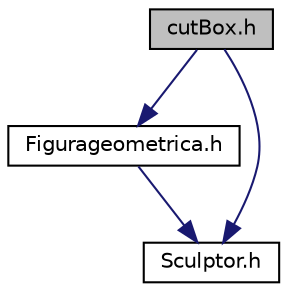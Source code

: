 digraph "cutBox.h"
{
  edge [fontname="Helvetica",fontsize="10",labelfontname="Helvetica",labelfontsize="10"];
  node [fontname="Helvetica",fontsize="10",shape=record];
  Node0 [label="cutBox.h",height=0.2,width=0.4,color="black", fillcolor="grey75", style="filled", fontcolor="black"];
  Node0 -> Node1 [color="midnightblue",fontsize="10",style="solid",fontname="Helvetica"];
  Node1 [label="Figurageometrica.h",height=0.2,width=0.4,color="black", fillcolor="white", style="filled",URL="$_figurageometrica_8h.html"];
  Node1 -> Node2 [color="midnightblue",fontsize="10",style="solid",fontname="Helvetica"];
  Node2 [label="Sculptor.h",height=0.2,width=0.4,color="black", fillcolor="white", style="filled",URL="$_sculptor_8h.html"];
  Node0 -> Node2 [color="midnightblue",fontsize="10",style="solid",fontname="Helvetica"];
}

